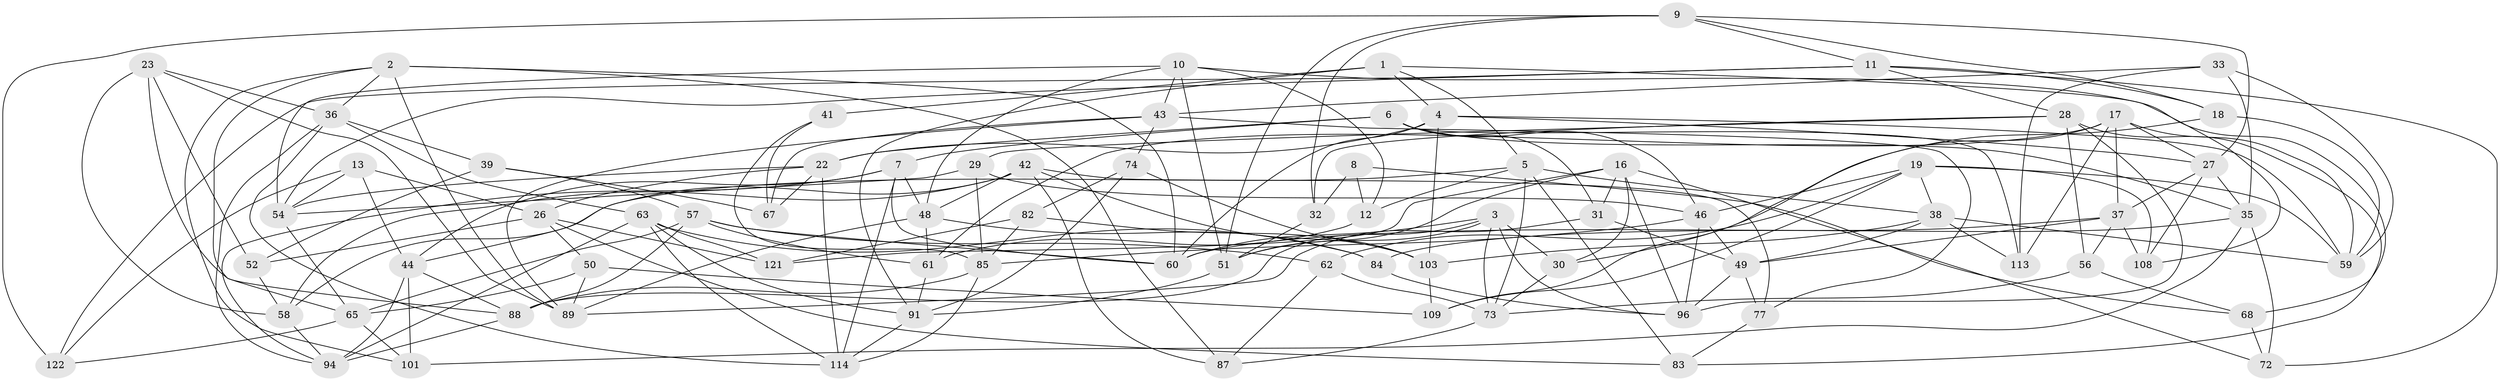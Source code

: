 // original degree distribution, {4: 1.0}
// Generated by graph-tools (version 1.1) at 2025/11/02/27/25 16:11:42]
// undirected, 76 vertices, 195 edges
graph export_dot {
graph [start="1"]
  node [color=gray90,style=filled];
  1 [super="+80"];
  2 [super="+14"];
  3 [super="+55"];
  4 [super="+110"];
  5 [super="+45"];
  6 [super="+66"];
  7 [super="+24"];
  8;
  9 [super="+15"];
  10 [super="+25"];
  11 [super="+20"];
  12 [super="+21"];
  13;
  16 [super="+100"];
  17 [super="+97"];
  18;
  19 [super="+86"];
  22 [super="+123"];
  23 [super="+40"];
  26 [super="+71"];
  27 [super="+34"];
  28 [super="+106"];
  29;
  30;
  31;
  32;
  33;
  35 [super="+117"];
  36 [super="+69"];
  37 [super="+53"];
  38 [super="+81"];
  39;
  41;
  42 [super="+98"];
  43 [super="+64"];
  44 [super="+78"];
  46 [super="+47"];
  48 [super="+119"];
  49 [super="+104"];
  50;
  51 [super="+111"];
  52;
  54 [super="+70"];
  56;
  57 [super="+75"];
  58 [super="+102"];
  59 [super="+90"];
  60 [super="+79"];
  61 [super="+76"];
  62;
  63 [super="+99"];
  65 [super="+112"];
  67;
  68;
  72;
  73 [super="+93"];
  74;
  77;
  82;
  83;
  84;
  85 [super="+120"];
  87;
  88 [super="+92"];
  89 [super="+105"];
  91 [super="+118"];
  94 [super="+95"];
  96 [super="+107"];
  101;
  103 [super="+116"];
  108;
  109;
  113;
  114 [super="+115"];
  121;
  122;
  1 -- 41 [weight=2];
  1 -- 108;
  1 -- 5;
  1 -- 4;
  1 -- 91;
  2 -- 65;
  2 -- 89;
  2 -- 101;
  2 -- 87;
  2 -- 60;
  2 -- 36;
  3 -- 73;
  3 -- 51;
  3 -- 88;
  3 -- 30;
  3 -- 96;
  3 -- 60;
  4 -- 27;
  4 -- 103;
  4 -- 59;
  4 -- 60;
  4 -- 22;
  5 -- 73;
  5 -- 12;
  5 -- 58;
  5 -- 83;
  5 -- 38;
  6 -- 31;
  6 -- 113;
  6 -- 46;
  6 -- 35;
  6 -- 22;
  6 -- 7;
  7 -- 114;
  7 -- 60;
  7 -- 94;
  7 -- 44;
  7 -- 48;
  8 -- 68;
  8 -- 12 [weight=2];
  8 -- 32;
  9 -- 32;
  9 -- 122;
  9 -- 27;
  9 -- 18;
  9 -- 11;
  9 -- 51;
  10 -- 43;
  10 -- 48;
  10 -- 51;
  10 -- 12;
  10 -- 54;
  10 -- 68;
  11 -- 54;
  11 -- 72;
  11 -- 18;
  11 -- 122;
  11 -- 28;
  12 -- 61 [weight=2];
  13 -- 44;
  13 -- 122;
  13 -- 54;
  13 -- 26;
  16 -- 51;
  16 -- 121;
  16 -- 96;
  16 -- 72;
  16 -- 30;
  16 -- 31;
  17 -- 113;
  17 -- 61;
  17 -- 59;
  17 -- 109;
  17 -- 27;
  17 -- 37;
  18 -- 30;
  18 -- 59;
  19 -- 109;
  19 -- 108;
  19 -- 46;
  19 -- 59;
  19 -- 62;
  19 -- 38;
  22 -- 67;
  22 -- 26;
  22 -- 114;
  22 -- 54;
  23 -- 52;
  23 -- 58 [weight=2];
  23 -- 36;
  23 -- 88;
  23 -- 89;
  26 -- 121;
  26 -- 83;
  26 -- 50;
  26 -- 52;
  27 -- 37;
  27 -- 108;
  27 -- 35;
  28 -- 83;
  28 -- 29;
  28 -- 56;
  28 -- 32;
  28 -- 96;
  29 -- 85;
  29 -- 54;
  29 -- 46;
  30 -- 73;
  31 -- 89;
  31 -- 49;
  32 -- 51;
  33 -- 59;
  33 -- 113;
  33 -- 43;
  33 -- 35;
  35 -- 72;
  35 -- 101;
  35 -- 84;
  36 -- 39;
  36 -- 94;
  36 -- 114;
  36 -- 63;
  37 -- 108;
  37 -- 56;
  37 -- 49;
  37 -- 60;
  38 -- 103;
  38 -- 113;
  38 -- 59;
  38 -- 49;
  39 -- 57;
  39 -- 52;
  39 -- 67;
  41 -- 67;
  41 -- 85;
  42 -- 77;
  42 -- 103;
  42 -- 58;
  42 -- 48;
  42 -- 87;
  42 -- 44;
  43 -- 67;
  43 -- 77;
  43 -- 74;
  43 -- 89;
  44 -- 101;
  44 -- 94;
  44 -- 88;
  46 -- 85;
  46 -- 96;
  46 -- 49;
  48 -- 84;
  48 -- 61;
  48 -- 89;
  49 -- 96;
  49 -- 77;
  50 -- 109;
  50 -- 89;
  50 -- 65;
  51 -- 91;
  52 -- 58;
  54 -- 65;
  56 -- 68;
  56 -- 73;
  57 -- 60;
  57 -- 61;
  57 -- 62;
  57 -- 65;
  57 -- 88;
  58 -- 94;
  61 -- 91;
  62 -- 87;
  62 -- 73;
  63 -- 121;
  63 -- 114;
  63 -- 91;
  63 -- 84;
  63 -- 94;
  65 -- 101;
  65 -- 122;
  68 -- 72;
  73 -- 87;
  74 -- 91;
  74 -- 82;
  74 -- 103;
  77 -- 83;
  82 -- 121;
  82 -- 103;
  82 -- 85;
  84 -- 96;
  85 -- 88;
  85 -- 114;
  88 -- 94;
  91 -- 114;
  103 -- 109;
}
